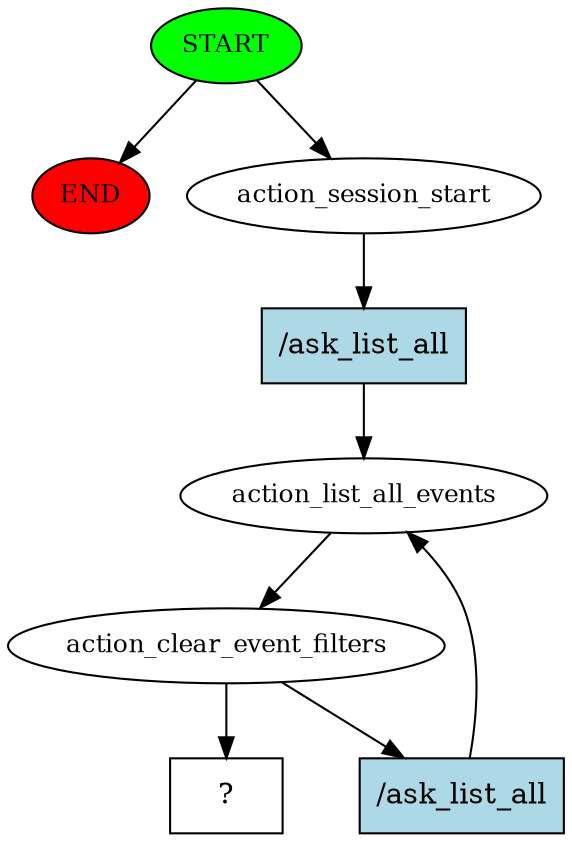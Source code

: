 digraph  {
0 [class="start active", fillcolor=green, fontsize=12, label=START, style=filled];
"-1" [class=end, fillcolor=red, fontsize=12, label=END, style=filled];
1 [class=active, fontsize=12, label=action_session_start];
2 [class=active, fontsize=12, label=action_list_all_events];
3 [class=active, fontsize=12, label=action_clear_event_filters];
6 [class="intent dashed active", label="  ?  ", shape=rect];
7 [class="intent active", fillcolor=lightblue, label="/ask_list_all", shape=rect, style=filled];
8 [class="intent active", fillcolor=lightblue, label="/ask_list_all", shape=rect, style=filled];
0 -> "-1"  [class="", key=NONE, label=""];
0 -> 1  [class=active, key=NONE, label=""];
1 -> 7  [class=active, key=0];
2 -> 3  [class=active, key=NONE, label=""];
3 -> 6  [class=active, key=NONE, label=""];
3 -> 8  [class=active, key=0];
7 -> 2  [class=active, key=0];
8 -> 2  [class=active, key=0];
}
